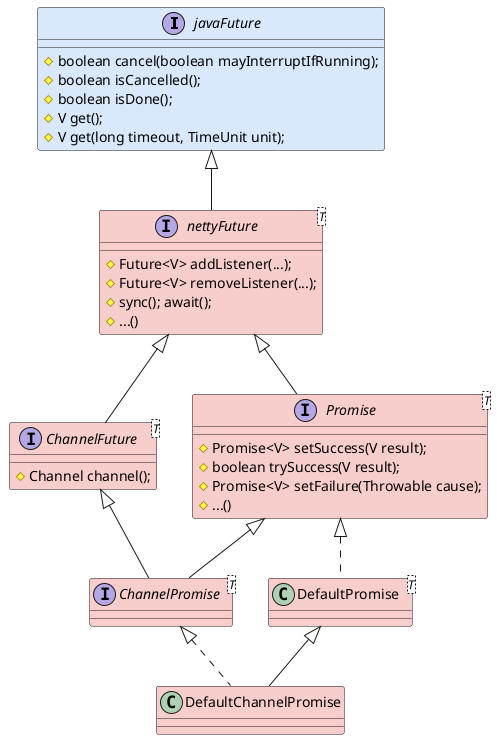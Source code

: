 @startuml


interface javaFuture #DAE8FC  {

    # boolean cancel(boolean mayInterruptIfRunning);
    # boolean isCancelled();
    # boolean isDone();
    # V get();
    # V get(long timeout, TimeUnit unit);
}

interface nettyFuture<T>  #F8CECC{

    # Future<V> addListener(...);
    # Future<V> removeListener(...);
    # sync(); await();
    # ...()
}

interface Promise<T> #F8CECC {

    # Promise<V> setSuccess(V result);
    # boolean trySuccess(V result);
    # Promise<V> setFailure(Throwable cause);
    # ...()

}
interface ChannelFuture<T> #F8CECC {
    # Channel channel();
}

interface ChannelPromise<T> #F8CECC {
}

class DefaultPromise<T> #F8CECC {
}

class DefaultChannelPromise #F8CECC {
}

javaFuture <|-- nettyFuture 
nettyFuture <|-- ChannelFuture 
nettyFuture <|-- Promise
ChannelFuture <|-- ChannelPromise
Promise <|-- ChannelPromise
Promise <|.. DefaultPromise
ChannelPromise <|.. DefaultChannelPromise
DefaultPromise <|-- DefaultChannelPromise

@enduml
